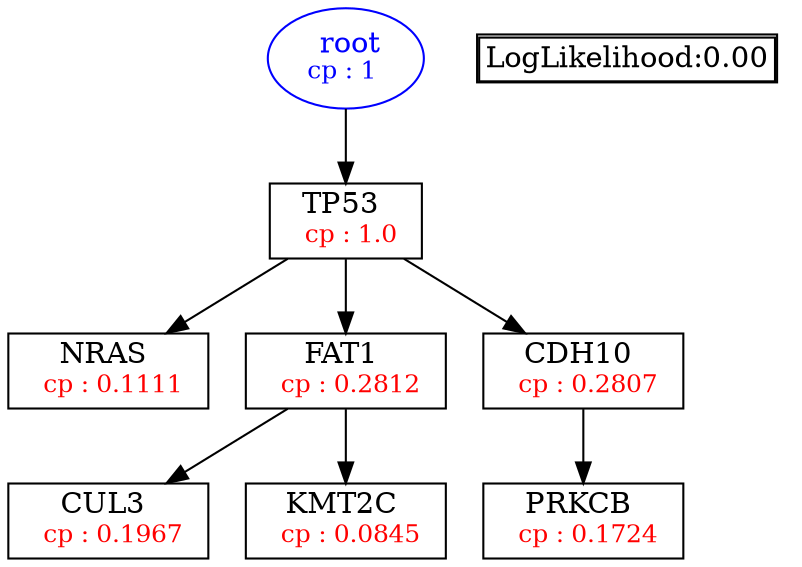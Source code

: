 digraph tree {
    "root" [label=<<font color='Blue'> root</font><br/><font color='Blue' POINT-SIZE='12'>cp : 1 </font>>, shape=oval, color=Blue];
    "S7" [label =<TP53 <br/> <font color='Red' POINT-SIZE='12'> cp : 1.0 </font>>, shape=box];
    "S1" [label =<NRAS <br/> <font color='Red' POINT-SIZE='12'> cp : 0.1111 </font>>, shape=box];
    "S3" [label =<FAT1 <br/> <font color='Red' POINT-SIZE='12'> cp : 0.2812 </font>>, shape=box];
    "S2" [label =<CUL3 <br/> <font color='Red' POINT-SIZE='12'> cp : 0.1967 </font>>, shape=box];
    "S5" [label =<KMT2C <br/> <font color='Red' POINT-SIZE='12'> cp : 0.0845 </font>>, shape=box];
    "S4" [label =<CDH10 <br/> <font color='Red' POINT-SIZE='12'> cp : 0.2807 </font>>, shape=box];
    "S6" [label =<PRKCB <br/> <font color='Red' POINT-SIZE='12'> cp : 0.1724 </font>>, shape=box];
    "root" -> "S7";
    "S7" -> "S1";
    "S7" -> "S3";
    "S7" -> "S4";
    "S3" -> "S2";
    "S3" -> "S5";
    "S4" -> "S6";

    node[shape=plaintext]
    fontsize="10"
    struct1 [label=
    <<TABLE BORDER="1" CELLBORDER="1" CELLSPACING="0" >
    <TR><TD ALIGN="LEFT">LogLikelihood:0.00</TD></TR>
    </TABLE>>];

}
